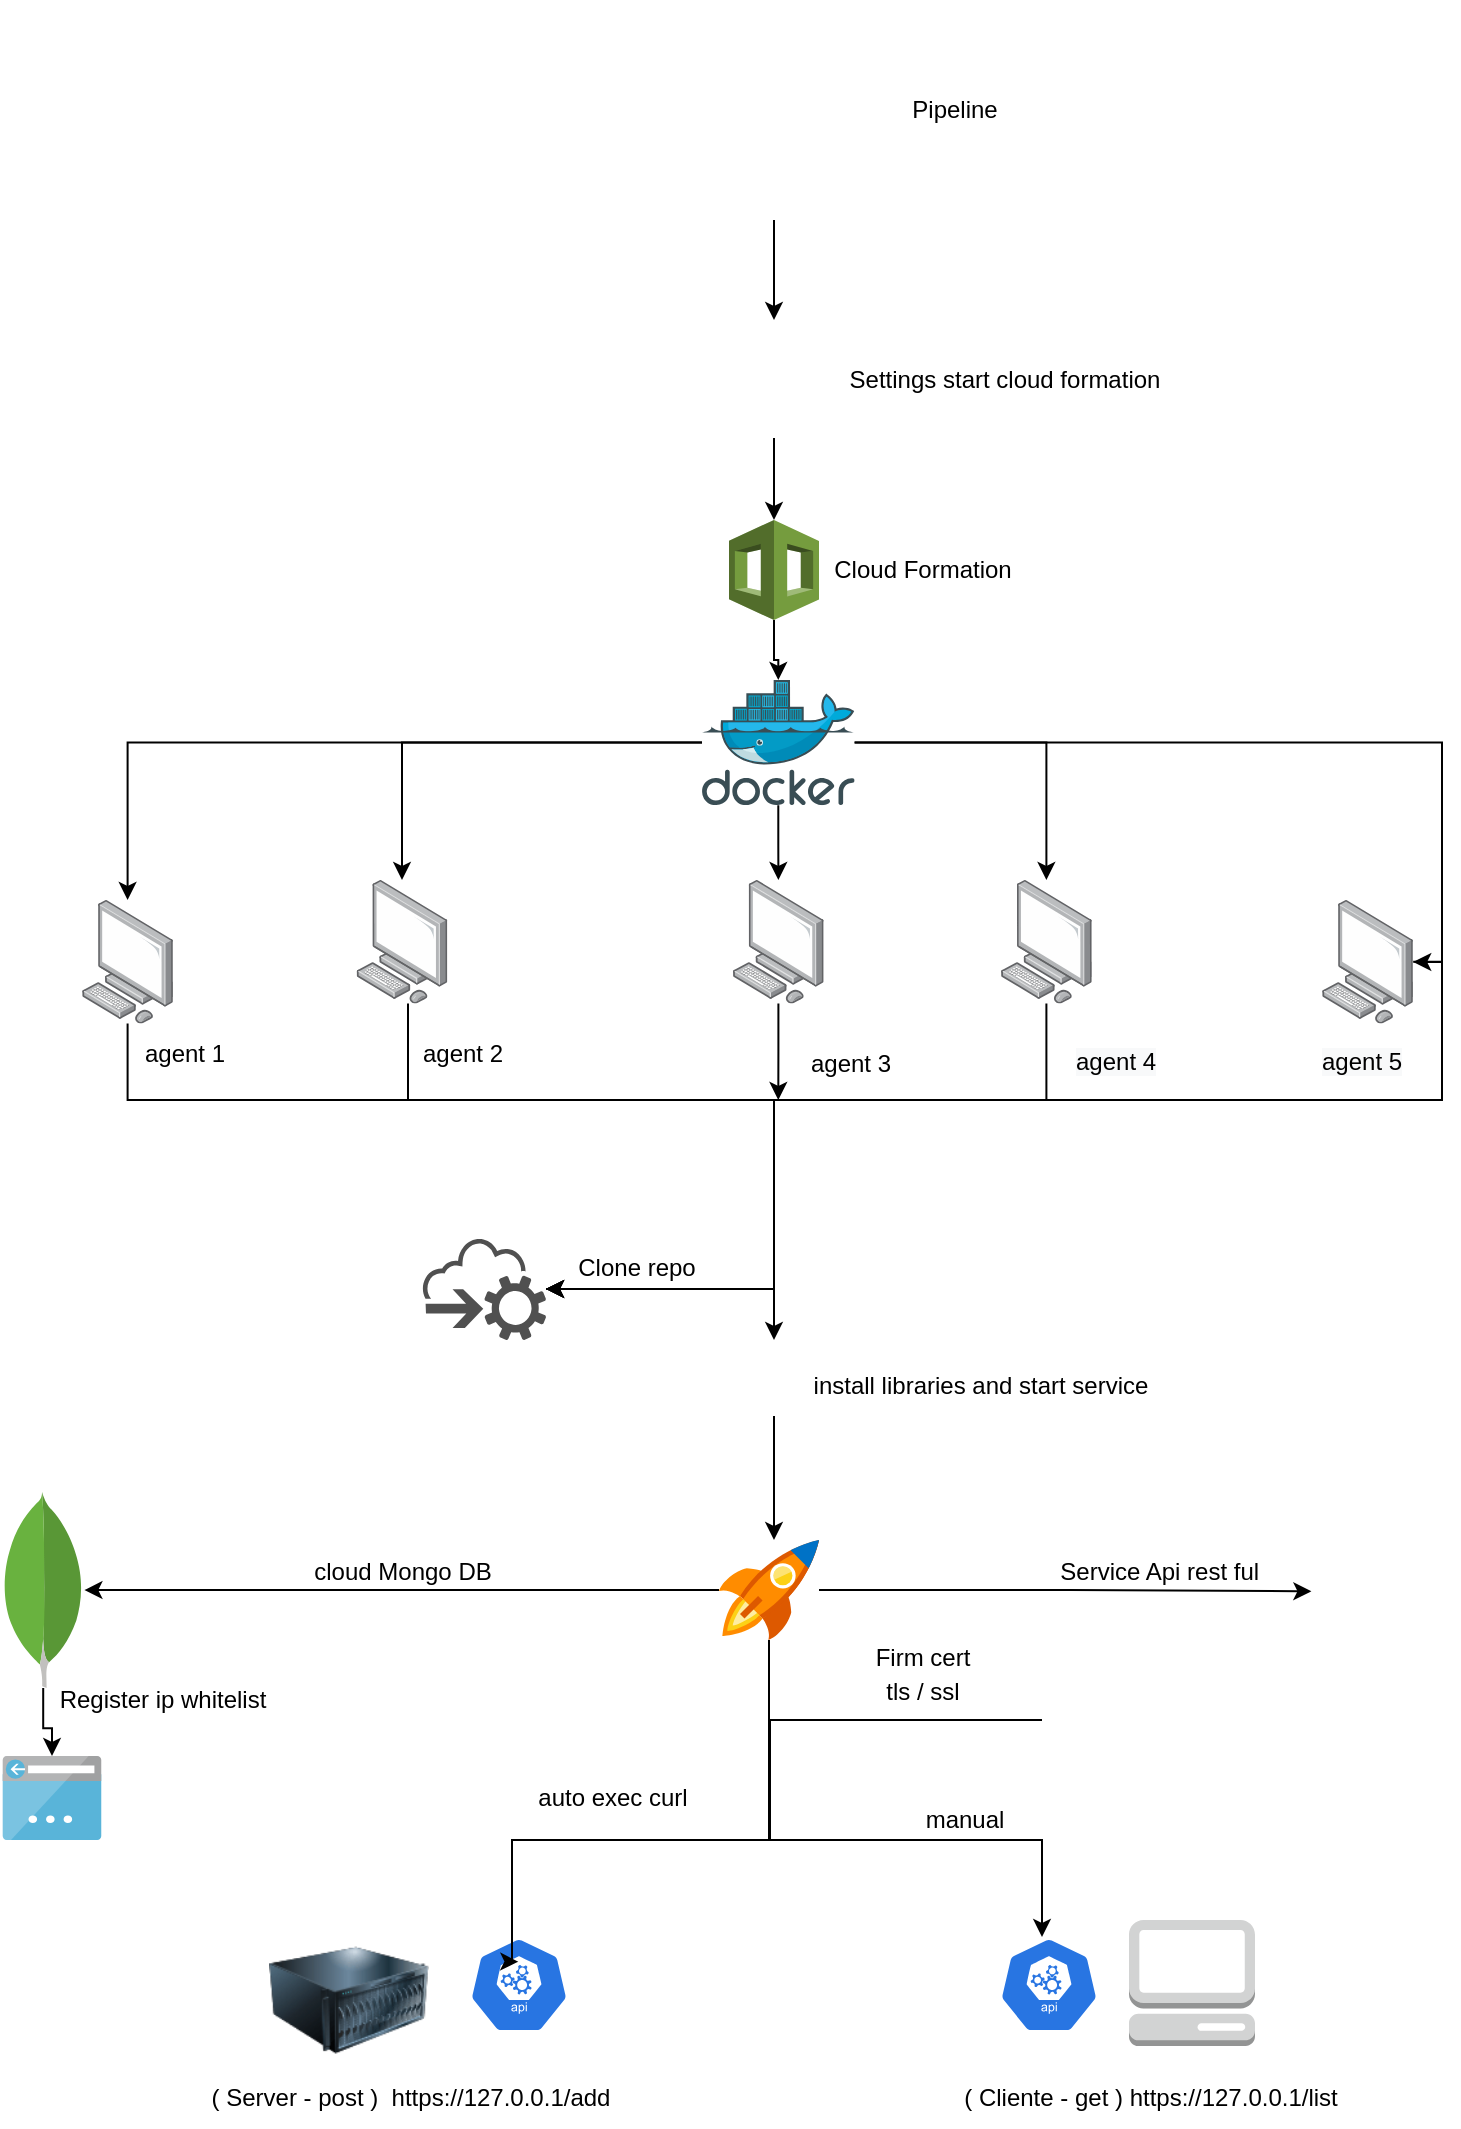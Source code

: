 <mxfile version="20.2.8" type="device"><diagram id="mAwZIzFy9XWs95UU4z0s" name="Página-1"><mxGraphModel dx="2062" dy="2301" grid="1" gridSize="10" guides="1" tooltips="1" connect="1" arrows="1" fold="1" page="1" pageScale="1" pageWidth="827" pageHeight="1169" math="0" shadow="0"><root><mxCell id="0"/><mxCell id="1" parent="0"/><mxCell id="KIUuVa9B5_n6ERETNX3M-33" value="" style="edgeStyle=orthogonalEdgeStyle;rounded=0;orthogonalLoop=1;jettySize=auto;html=1;" edge="1" parent="1" source="KIUuVa9B5_n6ERETNX3M-1" target="KIUuVa9B5_n6ERETNX3M-3"><mxGeometry relative="1" as="geometry"/></mxCell><mxCell id="KIUuVa9B5_n6ERETNX3M-1" value="" style="outlineConnect=0;dashed=0;verticalLabelPosition=bottom;verticalAlign=top;align=center;html=1;shape=mxgraph.aws3.cloudformation;fillColor=#759C3E;gradientColor=none;" vertex="1" parent="1"><mxGeometry x="383.5" y="240" width="45" height="50" as="geometry"/></mxCell><mxCell id="KIUuVa9B5_n6ERETNX3M-35" style="edgeStyle=orthogonalEdgeStyle;rounded=0;orthogonalLoop=1;jettySize=auto;html=1;" edge="1" parent="1" source="KIUuVa9B5_n6ERETNX3M-3" target="KIUuVa9B5_n6ERETNX3M-26"><mxGeometry relative="1" as="geometry"/></mxCell><mxCell id="KIUuVa9B5_n6ERETNX3M-36" style="edgeStyle=orthogonalEdgeStyle;rounded=0;orthogonalLoop=1;jettySize=auto;html=1;" edge="1" parent="1" source="KIUuVa9B5_n6ERETNX3M-3" target="KIUuVa9B5_n6ERETNX3M-28"><mxGeometry relative="1" as="geometry"/></mxCell><mxCell id="KIUuVa9B5_n6ERETNX3M-37" style="edgeStyle=orthogonalEdgeStyle;rounded=0;orthogonalLoop=1;jettySize=auto;html=1;" edge="1" parent="1" source="KIUuVa9B5_n6ERETNX3M-3" target="KIUuVa9B5_n6ERETNX3M-24"><mxGeometry relative="1" as="geometry"><Array as="points"><mxPoint x="740" y="351"/><mxPoint x="740" y="461"/></Array></mxGeometry></mxCell><mxCell id="KIUuVa9B5_n6ERETNX3M-38" style="edgeStyle=orthogonalEdgeStyle;rounded=0;orthogonalLoop=1;jettySize=auto;html=1;" edge="1" parent="1" source="KIUuVa9B5_n6ERETNX3M-3" target="KIUuVa9B5_n6ERETNX3M-25"><mxGeometry relative="1" as="geometry"/></mxCell><mxCell id="KIUuVa9B5_n6ERETNX3M-39" style="edgeStyle=orthogonalEdgeStyle;rounded=0;orthogonalLoop=1;jettySize=auto;html=1;" edge="1" parent="1" source="KIUuVa9B5_n6ERETNX3M-3" target="KIUuVa9B5_n6ERETNX3M-27"><mxGeometry relative="1" as="geometry"/></mxCell><mxCell id="KIUuVa9B5_n6ERETNX3M-3" value="" style="sketch=0;aspect=fixed;html=1;points=[];align=center;image;fontSize=12;image=img/lib/mscae/Docker.svg;" vertex="1" parent="1"><mxGeometry x="370" y="320" width="76.31" height="62.57" as="geometry"/></mxCell><mxCell id="KIUuVa9B5_n6ERETNX3M-4" value="" style="sketch=0;html=1;dashed=0;whitespace=wrap;fillColor=#2875E2;strokeColor=#ffffff;points=[[0.005,0.63,0],[0.1,0.2,0],[0.9,0.2,0],[0.5,0,0],[0.995,0.63,0],[0.72,0.99,0],[0.5,1,0],[0.28,0.99,0]];shape=mxgraph.kubernetes.icon;prIcon=api" vertex="1" parent="1"><mxGeometry x="518.5" y="948.5" width="50" height="48" as="geometry"/></mxCell><mxCell id="KIUuVa9B5_n6ERETNX3M-5" value="" style="sketch=0;html=1;dashed=0;whitespace=wrap;fillColor=#2875E2;strokeColor=#ffffff;points=[[0.005,0.63,0],[0.1,0.2,0],[0.9,0.2,0],[0.5,0,0],[0.995,0.63,0],[0.72,0.99,0],[0.5,1,0],[0.28,0.99,0]];shape=mxgraph.kubernetes.icon;prIcon=api" vertex="1" parent="1"><mxGeometry x="253.5" y="948.5" width="50" height="48" as="geometry"/></mxCell><mxCell id="KIUuVa9B5_n6ERETNX3M-9" value="" style="shape=image;html=1;verticalAlign=top;verticalLabelPosition=bottom;labelBackgroundColor=#ffffff;imageAspect=0;aspect=fixed;image=https://cdn4.iconfinder.com/data/icons/ionicons/512/icon-social-github-128.png" vertex="1" parent="1"><mxGeometry x="165" y="595.5" width="58" height="58" as="geometry"/></mxCell><mxCell id="KIUuVa9B5_n6ERETNX3M-32" value="" style="edgeStyle=orthogonalEdgeStyle;rounded=0;orthogonalLoop=1;jettySize=auto;html=1;" edge="1" parent="1" source="KIUuVa9B5_n6ERETNX3M-10" target="KIUuVa9B5_n6ERETNX3M-1"><mxGeometry relative="1" as="geometry"/></mxCell><mxCell id="KIUuVa9B5_n6ERETNX3M-10" value="" style="shape=image;html=1;verticalAlign=top;verticalLabelPosition=bottom;labelBackgroundColor=#ffffff;imageAspect=0;aspect=fixed;image=https://cdn1.iconfinder.com/data/icons/bootstrap-vol-3/16/filetype-yml-128.png" vertex="1" parent="1"><mxGeometry x="376.5" y="140" width="59" height="59" as="geometry"/></mxCell><mxCell id="KIUuVa9B5_n6ERETNX3M-47" style="edgeStyle=orthogonalEdgeStyle;rounded=0;orthogonalLoop=1;jettySize=auto;html=1;entryX=0.55;entryY=0;entryDx=0;entryDy=0;entryPerimeter=0;" edge="1" parent="1" source="KIUuVa9B5_n6ERETNX3M-13" target="KIUuVa9B5_n6ERETNX3M-19"><mxGeometry relative="1" as="geometry"/></mxCell><mxCell id="KIUuVa9B5_n6ERETNX3M-13" value="" style="shape=image;html=1;verticalAlign=top;verticalLabelPosition=bottom;labelBackgroundColor=#ffffff;imageAspect=0;aspect=fixed;image=https://cdn1.iconfinder.com/data/icons/bootstrap-vol-3/16/filetype-sh-128.png" vertex="1" parent="1"><mxGeometry x="387" y="650" width="38" height="38" as="geometry"/></mxCell><mxCell id="KIUuVa9B5_n6ERETNX3M-16" value="" style="outlineConnect=0;dashed=0;verticalLabelPosition=bottom;verticalAlign=top;align=center;html=1;shape=mxgraph.aws3.management_console;fillColor=#D2D3D3;gradientColor=none;" vertex="1" parent="1"><mxGeometry x="583.5" y="940" width="63" height="63" as="geometry"/></mxCell><mxCell id="KIUuVa9B5_n6ERETNX3M-17" value="" style="image;html=1;image=img/lib/clip_art/computers/Server_128x128.png" vertex="1" parent="1"><mxGeometry x="153.5" y="940" width="80" height="80" as="geometry"/></mxCell><mxCell id="KIUuVa9B5_n6ERETNX3M-73" style="edgeStyle=orthogonalEdgeStyle;rounded=0;orthogonalLoop=1;jettySize=auto;html=1;" edge="1" parent="1" source="KIUuVa9B5_n6ERETNX3M-18" target="KIUuVa9B5_n6ERETNX3M-70"><mxGeometry relative="1" as="geometry"/></mxCell><mxCell id="KIUuVa9B5_n6ERETNX3M-18" value="" style="dashed=0;outlineConnect=0;html=1;align=center;labelPosition=center;verticalLabelPosition=bottom;verticalAlign=top;shape=mxgraph.weblogos.mongodb" vertex="1" parent="1"><mxGeometry x="20" y="725.95" width="41.2" height="98.1" as="geometry"/></mxCell><mxCell id="KIUuVa9B5_n6ERETNX3M-48" style="edgeStyle=orthogonalEdgeStyle;rounded=0;orthogonalLoop=1;jettySize=auto;html=1;" edge="1" parent="1" source="KIUuVa9B5_n6ERETNX3M-19" target="KIUuVa9B5_n6ERETNX3M-18"><mxGeometry relative="1" as="geometry"/></mxCell><mxCell id="KIUuVa9B5_n6ERETNX3M-49" style="edgeStyle=orthogonalEdgeStyle;rounded=0;orthogonalLoop=1;jettySize=auto;html=1;entryX=-0.078;entryY=0.642;entryDx=0;entryDy=0;entryPerimeter=0;" edge="1" parent="1" source="KIUuVa9B5_n6ERETNX3M-19" target="KIUuVa9B5_n6ERETNX3M-21"><mxGeometry relative="1" as="geometry"/></mxCell><mxCell id="KIUuVa9B5_n6ERETNX3M-50" style="edgeStyle=orthogonalEdgeStyle;rounded=0;orthogonalLoop=1;jettySize=auto;html=1;entryX=0.493;entryY=0.257;entryDx=0;entryDy=0;entryPerimeter=0;" edge="1" parent="1" source="KIUuVa9B5_n6ERETNX3M-19" target="KIUuVa9B5_n6ERETNX3M-5"><mxGeometry relative="1" as="geometry"><Array as="points"><mxPoint x="404" y="900"/><mxPoint x="275" y="900"/><mxPoint x="275" y="961"/></Array></mxGeometry></mxCell><mxCell id="KIUuVa9B5_n6ERETNX3M-51" style="edgeStyle=orthogonalEdgeStyle;rounded=0;orthogonalLoop=1;jettySize=auto;html=1;" edge="1" parent="1" source="KIUuVa9B5_n6ERETNX3M-74" target="KIUuVa9B5_n6ERETNX3M-4"><mxGeometry relative="1" as="geometry"><Array as="points"><mxPoint x="404" y="840"/><mxPoint x="404" y="900"/><mxPoint x="540" y="900"/></Array></mxGeometry></mxCell><mxCell id="KIUuVa9B5_n6ERETNX3M-19" value="" style="sketch=0;aspect=fixed;html=1;points=[];align=center;image;fontSize=12;image=img/lib/mscae/Quick_Start_Center.svg;" vertex="1" parent="1"><mxGeometry x="378.5" y="750" width="50" height="50" as="geometry"/></mxCell><mxCell id="KIUuVa9B5_n6ERETNX3M-21" value="" style="shape=image;html=1;verticalAlign=top;verticalLabelPosition=bottom;labelBackgroundColor=#ffffff;imageAspect=0;aspect=fixed;image=https://cdn1.iconfinder.com/data/icons/ionicons-fill-vol-2/512/logo-python-128.png" vertex="1" parent="1"><mxGeometry x="680" y="732" width="68" height="68" as="geometry"/></mxCell><mxCell id="KIUuVa9B5_n6ERETNX3M-31" style="edgeStyle=orthogonalEdgeStyle;rounded=0;orthogonalLoop=1;jettySize=auto;html=1;entryX=0.5;entryY=0;entryDx=0;entryDy=0;" edge="1" parent="1" source="KIUuVa9B5_n6ERETNX3M-22" target="KIUuVa9B5_n6ERETNX3M-10"><mxGeometry relative="1" as="geometry"/></mxCell><mxCell id="KIUuVa9B5_n6ERETNX3M-22" value="" style="shape=image;html=1;verticalAlign=top;verticalLabelPosition=bottom;labelBackgroundColor=#ffffff;imageAspect=0;aspect=fixed;image=https://miro.medium.com/max/1075/0*w5Fsp29pbWIUpW7Q.png;" vertex="1" parent="1"><mxGeometry x="351" y="-20" width="110" height="110" as="geometry"/></mxCell><mxCell id="KIUuVa9B5_n6ERETNX3M-45" style="edgeStyle=orthogonalEdgeStyle;rounded=0;orthogonalLoop=1;jettySize=auto;html=1;" edge="1" parent="1" source="KIUuVa9B5_n6ERETNX3M-24" target="KIUuVa9B5_n6ERETNX3M-40"><mxGeometry relative="1" as="geometry"><Array as="points"><mxPoint x="740" y="461"/><mxPoint x="740" y="530"/><mxPoint x="406" y="530"/></Array></mxGeometry></mxCell><mxCell id="KIUuVa9B5_n6ERETNX3M-24" value="" style="points=[];aspect=fixed;html=1;align=center;shadow=0;dashed=0;image;image=img/lib/allied_telesis/computer_and_terminals/Personal_Computer.svg;" vertex="1" parent="1"><mxGeometry x="680" y="430" width="45.6" height="61.8" as="geometry"/></mxCell><mxCell id="KIUuVa9B5_n6ERETNX3M-44" style="edgeStyle=orthogonalEdgeStyle;rounded=0;orthogonalLoop=1;jettySize=auto;html=1;" edge="1" parent="1" source="KIUuVa9B5_n6ERETNX3M-25" target="KIUuVa9B5_n6ERETNX3M-40"><mxGeometry relative="1" as="geometry"><Array as="points"><mxPoint x="542" y="530"/><mxPoint x="406" y="530"/></Array></mxGeometry></mxCell><mxCell id="KIUuVa9B5_n6ERETNX3M-25" value="" style="points=[];aspect=fixed;html=1;align=center;shadow=0;dashed=0;image;image=img/lib/allied_telesis/computer_and_terminals/Personal_Computer.svg;" vertex="1" parent="1"><mxGeometry x="519.4" y="420" width="45.6" height="61.8" as="geometry"/></mxCell><mxCell id="KIUuVa9B5_n6ERETNX3M-64" style="edgeStyle=orthogonalEdgeStyle;rounded=0;orthogonalLoop=1;jettySize=auto;html=1;" edge="1" parent="1" source="KIUuVa9B5_n6ERETNX3M-26"><mxGeometry relative="1" as="geometry"><mxPoint x="408.15" y="530" as="targetPoint"/></mxGeometry></mxCell><mxCell id="KIUuVa9B5_n6ERETNX3M-26" value="" style="points=[];aspect=fixed;html=1;align=center;shadow=0;dashed=0;image;image=img/lib/allied_telesis/computer_and_terminals/Personal_Computer.svg;" vertex="1" parent="1"><mxGeometry x="385.35" y="420" width="45.6" height="61.8" as="geometry"/></mxCell><mxCell id="KIUuVa9B5_n6ERETNX3M-42" style="edgeStyle=orthogonalEdgeStyle;rounded=0;orthogonalLoop=1;jettySize=auto;html=1;" edge="1" parent="1" source="KIUuVa9B5_n6ERETNX3M-27" target="KIUuVa9B5_n6ERETNX3M-40"><mxGeometry relative="1" as="geometry"><Array as="points"><mxPoint x="223" y="530"/><mxPoint x="406" y="530"/></Array></mxGeometry></mxCell><mxCell id="KIUuVa9B5_n6ERETNX3M-27" value="" style="points=[];aspect=fixed;html=1;align=center;shadow=0;dashed=0;image;image=img/lib/allied_telesis/computer_and_terminals/Personal_Computer.svg;" vertex="1" parent="1"><mxGeometry x="197.2" y="420" width="45.6" height="61.8" as="geometry"/></mxCell><mxCell id="KIUuVa9B5_n6ERETNX3M-41" style="edgeStyle=orthogonalEdgeStyle;rounded=0;orthogonalLoop=1;jettySize=auto;html=1;" edge="1" parent="1" source="KIUuVa9B5_n6ERETNX3M-28" target="KIUuVa9B5_n6ERETNX3M-40"><mxGeometry relative="1" as="geometry"><Array as="points"><mxPoint x="83" y="530"/><mxPoint x="406" y="530"/></Array></mxGeometry></mxCell><mxCell id="KIUuVa9B5_n6ERETNX3M-28" value="" style="points=[];aspect=fixed;html=1;align=center;shadow=0;dashed=0;image;image=img/lib/allied_telesis/computer_and_terminals/Personal_Computer.svg;" vertex="1" parent="1"><mxGeometry x="60" y="430" width="45.6" height="61.8" as="geometry"/></mxCell><mxCell id="KIUuVa9B5_n6ERETNX3M-46" style="edgeStyle=orthogonalEdgeStyle;rounded=0;orthogonalLoop=1;jettySize=auto;html=1;entryX=0.5;entryY=0;entryDx=0;entryDy=0;" edge="1" parent="1" source="KIUuVa9B5_n6ERETNX3M-40" target="KIUuVa9B5_n6ERETNX3M-13"><mxGeometry relative="1" as="geometry"/></mxCell><mxCell id="KIUuVa9B5_n6ERETNX3M-40" value="" style="sketch=0;pointerEvents=1;shadow=0;dashed=0;html=1;strokeColor=none;fillColor=#505050;labelPosition=center;verticalLabelPosition=bottom;outlineConnect=0;verticalAlign=top;align=center;shape=mxgraph.office.clouds.cloud_service_request;" vertex="1" parent="1"><mxGeometry x="230.0" y="599" width="62" height="51" as="geometry"/></mxCell><mxCell id="KIUuVa9B5_n6ERETNX3M-52" value="( Cliente - get ) https://127.0.0.1/list" style="text;html=1;align=center;verticalAlign=middle;resizable=0;points=[];autosize=1;strokeColor=none;fillColor=none;" vertex="1" parent="1"><mxGeometry x="488.5" y="1013.5" width="210" height="30" as="geometry"/></mxCell><mxCell id="KIUuVa9B5_n6ERETNX3M-53" value="( Server - post )&amp;nbsp; https://127.0.0.1/add" style="text;html=1;align=center;verticalAlign=middle;resizable=0;points=[];autosize=1;strokeColor=none;fillColor=none;" vertex="1" parent="1"><mxGeometry x="113.5" y="1013.5" width="220" height="30" as="geometry"/></mxCell><mxCell id="KIUuVa9B5_n6ERETNX3M-54" value="auto exec curl" style="text;html=1;align=center;verticalAlign=middle;resizable=0;points=[];autosize=1;strokeColor=none;fillColor=none;" vertex="1" parent="1"><mxGeometry x="275" y="864" width="100" height="30" as="geometry"/></mxCell><mxCell id="KIUuVa9B5_n6ERETNX3M-55" value="manual" style="text;html=1;align=center;verticalAlign=middle;resizable=0;points=[];autosize=1;strokeColor=none;fillColor=none;" vertex="1" parent="1"><mxGeometry x="471" y="875" width="60" height="30" as="geometry"/></mxCell><mxCell id="KIUuVa9B5_n6ERETNX3M-56" value="&lt;span style=&quot;white-space: pre;&quot;&gt;&#9;&lt;/span&gt;Service Api rest ful" style="text;html=1;align=center;verticalAlign=middle;resizable=0;points=[];autosize=1;strokeColor=none;fillColor=none;" vertex="1" parent="1"><mxGeometry x="510" y="751" width="150" height="30" as="geometry"/></mxCell><mxCell id="KIUuVa9B5_n6ERETNX3M-57" value="cloud Mongo DB" style="text;html=1;align=center;verticalAlign=middle;resizable=0;points=[];autosize=1;strokeColor=none;fillColor=none;" vertex="1" parent="1"><mxGeometry x="165" y="751" width="110" height="30" as="geometry"/></mxCell><mxCell id="KIUuVa9B5_n6ERETNX3M-58" value="install libraries and start service" style="text;html=1;align=center;verticalAlign=middle;resizable=0;points=[];autosize=1;strokeColor=none;fillColor=none;" vertex="1" parent="1"><mxGeometry x="414" y="658" width="190" height="30" as="geometry"/></mxCell><mxCell id="KIUuVa9B5_n6ERETNX3M-59" value="Clone repo" style="text;html=1;align=center;verticalAlign=middle;resizable=0;points=[];autosize=1;strokeColor=none;fillColor=none;" vertex="1" parent="1"><mxGeometry x="296.5" y="599" width="80" height="30" as="geometry"/></mxCell><mxCell id="KIUuVa9B5_n6ERETNX3M-60" value="agent 1" style="text;html=1;align=center;verticalAlign=middle;resizable=0;points=[];autosize=1;strokeColor=none;fillColor=none;" vertex="1" parent="1"><mxGeometry x="80.6" y="491.8" width="60" height="30" as="geometry"/></mxCell><mxCell id="KIUuVa9B5_n6ERETNX3M-61" value="agent 2" style="text;html=1;align=center;verticalAlign=middle;resizable=0;points=[];autosize=1;strokeColor=none;fillColor=none;" vertex="1" parent="1"><mxGeometry x="220" y="491.8" width="60" height="30" as="geometry"/></mxCell><mxCell id="KIUuVa9B5_n6ERETNX3M-62" value="agent 3" style="text;html=1;align=center;verticalAlign=middle;resizable=0;points=[];autosize=1;strokeColor=none;fillColor=none;" vertex="1" parent="1"><mxGeometry x="414" y="496.8" width="60" height="30" as="geometry"/></mxCell><mxCell id="KIUuVa9B5_n6ERETNX3M-63" value="&lt;span style=&quot;color: rgb(0, 0, 0); font-family: Helvetica; font-size: 12px; font-style: normal; font-variant-ligatures: normal; font-variant-caps: normal; font-weight: 400; letter-spacing: normal; orphans: 2; text-align: center; text-indent: 0px; text-transform: none; widows: 2; word-spacing: 0px; -webkit-text-stroke-width: 0px; background-color: rgb(248, 249, 250); text-decoration-thickness: initial; text-decoration-style: initial; text-decoration-color: initial; float: none; display: inline !important;&quot;&gt;agent 4&lt;/span&gt;" style="text;whiteSpace=wrap;html=1;" vertex="1" parent="1"><mxGeometry x="555" y="496.8" width="70" height="40" as="geometry"/></mxCell><mxCell id="KIUuVa9B5_n6ERETNX3M-65" value="&lt;span style=&quot;color: rgb(0, 0, 0); font-family: Helvetica; font-size: 12px; font-style: normal; font-variant-ligatures: normal; font-variant-caps: normal; font-weight: 400; letter-spacing: normal; orphans: 2; text-align: center; text-indent: 0px; text-transform: none; widows: 2; word-spacing: 0px; -webkit-text-stroke-width: 0px; background-color: rgb(248, 249, 250); text-decoration-thickness: initial; text-decoration-style: initial; text-decoration-color: initial; float: none; display: inline !important;&quot;&gt;agent 5&lt;/span&gt;" style="text;whiteSpace=wrap;html=1;" vertex="1" parent="1"><mxGeometry x="678" y="496.8" width="70" height="40" as="geometry"/></mxCell><mxCell id="KIUuVa9B5_n6ERETNX3M-66" value="Cloud Formation" style="text;html=1;align=center;verticalAlign=middle;resizable=0;points=[];autosize=1;strokeColor=none;fillColor=none;" vertex="1" parent="1"><mxGeometry x="425" y="250" width="110" height="30" as="geometry"/></mxCell><mxCell id="KIUuVa9B5_n6ERETNX3M-67" value="Settings start cloud formation" style="text;html=1;align=center;verticalAlign=middle;resizable=0;points=[];autosize=1;strokeColor=none;fillColor=none;" vertex="1" parent="1"><mxGeometry x="430.95" y="154.5" width="180" height="30" as="geometry"/></mxCell><mxCell id="KIUuVa9B5_n6ERETNX3M-68" value="Pipeline" style="text;html=1;align=center;verticalAlign=middle;resizable=0;points=[];autosize=1;strokeColor=none;fillColor=none;" vertex="1" parent="1"><mxGeometry x="461" y="20" width="70" height="30" as="geometry"/></mxCell><mxCell id="KIUuVa9B5_n6ERETNX3M-70" value="" style="sketch=0;aspect=fixed;html=1;points=[];align=center;image;fontSize=12;image=img/lib/mscae/App_Service_IPAddress.svg;" vertex="1" parent="1"><mxGeometry x="20" y="858" width="50" height="42" as="geometry"/></mxCell><mxCell id="KIUuVa9B5_n6ERETNX3M-71" value="Register ip whitelist" style="text;html=1;align=center;verticalAlign=middle;resizable=0;points=[];autosize=1;strokeColor=none;fillColor=none;" vertex="1" parent="1"><mxGeometry x="35" y="815" width="130" height="30" as="geometry"/></mxCell><mxCell id="KIUuVa9B5_n6ERETNX3M-74" value="" style="shape=image;html=1;verticalAlign=top;verticalLabelPosition=bottom;labelBackgroundColor=#ffffff;imageAspect=0;aspect=fixed;image=https://cdn4.iconfinder.com/data/icons/humility-icons-MERGE/48x48/mimetypes/gnome-mime-application-x-x509-ca-cert.png" vertex="1" parent="1"><mxGeometry x="540" y="811" width="48" height="48" as="geometry"/></mxCell><mxCell id="KIUuVa9B5_n6ERETNX3M-75" value="Firm cert" style="text;html=1;align=center;verticalAlign=middle;resizable=0;points=[];autosize=1;strokeColor=none;fillColor=none;" vertex="1" parent="1"><mxGeometry x="445" y="794.05" width="70" height="30" as="geometry"/></mxCell><mxCell id="KIUuVa9B5_n6ERETNX3M-76" value="tls / ssl" style="text;html=1;align=center;verticalAlign=middle;resizable=0;points=[];autosize=1;strokeColor=none;fillColor=none;" vertex="1" parent="1"><mxGeometry x="450" y="811" width="60" height="30" as="geometry"/></mxCell></root></mxGraphModel></diagram></mxfile>
